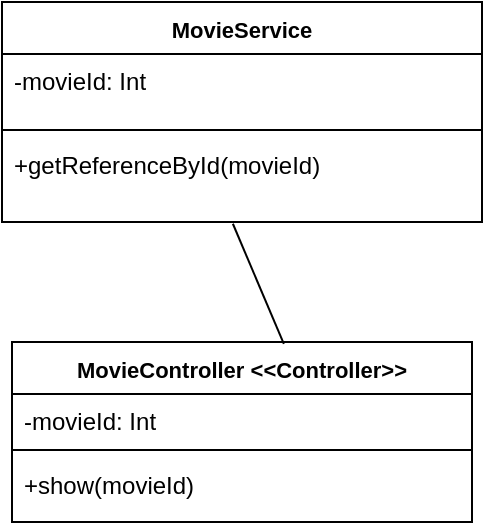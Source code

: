 <mxfile version="24.5.1" type="device">
  <diagram name="Page-1" id="Ep02Hit8g9Pcjg1XaA_C">
    <mxGraphModel dx="353" dy="502" grid="1" gridSize="10" guides="1" tooltips="1" connect="1" arrows="1" fold="1" page="1" pageScale="1" pageWidth="850" pageHeight="1100" math="0" shadow="0">
      <root>
        <mxCell id="0" />
        <mxCell id="1" parent="0" />
        <mxCell id="a75yRk1i3p5zS_TwrqLU-1" value="&lt;font style=&quot;font-size: 11px;&quot;&gt;MovieController&amp;nbsp;&lt;/font&gt;&lt;span style=&quot;font-size: 11px; background-color: initial;&quot;&gt;&amp;lt;&amp;lt;Controller&amp;gt;&amp;gt;&lt;/span&gt;" style="swimlane;fontStyle=1;align=center;verticalAlign=top;childLayout=stackLayout;horizontal=1;startSize=26;horizontalStack=0;resizeParent=1;resizeParentMax=0;resizeLast=0;collapsible=1;marginBottom=0;whiteSpace=wrap;html=1;" vertex="1" parent="1">
          <mxGeometry x="270" y="260" width="230" height="90" as="geometry" />
        </mxCell>
        <mxCell id="a75yRk1i3p5zS_TwrqLU-2" value="-movieId: Int" style="text;strokeColor=none;fillColor=none;align=left;verticalAlign=top;spacingLeft=4;spacingRight=4;overflow=hidden;rotatable=0;points=[[0,0.5],[1,0.5]];portConstraint=eastwest;whiteSpace=wrap;html=1;" vertex="1" parent="a75yRk1i3p5zS_TwrqLU-1">
          <mxGeometry y="26" width="230" height="24" as="geometry" />
        </mxCell>
        <mxCell id="a75yRk1i3p5zS_TwrqLU-3" value="" style="line;strokeWidth=1;fillColor=none;align=left;verticalAlign=middle;spacingTop=-1;spacingLeft=3;spacingRight=3;rotatable=0;labelPosition=right;points=[];portConstraint=eastwest;strokeColor=inherit;" vertex="1" parent="a75yRk1i3p5zS_TwrqLU-1">
          <mxGeometry y="50" width="230" height="8" as="geometry" />
        </mxCell>
        <mxCell id="a75yRk1i3p5zS_TwrqLU-4" value="+show(movieId)" style="text;strokeColor=none;fillColor=none;align=left;verticalAlign=top;spacingLeft=4;spacingRight=4;overflow=hidden;rotatable=0;points=[[0,0.5],[1,0.5]];portConstraint=eastwest;whiteSpace=wrap;html=1;" vertex="1" parent="a75yRk1i3p5zS_TwrqLU-1">
          <mxGeometry y="58" width="230" height="32" as="geometry" />
        </mxCell>
        <mxCell id="a75yRk1i3p5zS_TwrqLU-10" value="&lt;span style=&quot;font-size: 11px;&quot;&gt;MovieService&lt;/span&gt;" style="swimlane;fontStyle=1;align=center;verticalAlign=top;childLayout=stackLayout;horizontal=1;startSize=26;horizontalStack=0;resizeParent=1;resizeParentMax=0;resizeLast=0;collapsible=1;marginBottom=0;whiteSpace=wrap;html=1;" vertex="1" parent="1">
          <mxGeometry x="265" y="90" width="240" height="110" as="geometry" />
        </mxCell>
        <mxCell id="a75yRk1i3p5zS_TwrqLU-11" value="-movieId: Int" style="text;strokeColor=none;fillColor=none;align=left;verticalAlign=top;spacingLeft=4;spacingRight=4;overflow=hidden;rotatable=0;points=[[0,0.5],[1,0.5]];portConstraint=eastwest;whiteSpace=wrap;html=1;" vertex="1" parent="a75yRk1i3p5zS_TwrqLU-10">
          <mxGeometry y="26" width="240" height="34" as="geometry" />
        </mxCell>
        <mxCell id="a75yRk1i3p5zS_TwrqLU-12" value="" style="line;strokeWidth=1;fillColor=none;align=left;verticalAlign=middle;spacingTop=-1;spacingLeft=3;spacingRight=3;rotatable=0;labelPosition=right;points=[];portConstraint=eastwest;strokeColor=inherit;" vertex="1" parent="a75yRk1i3p5zS_TwrqLU-10">
          <mxGeometry y="60" width="240" height="8" as="geometry" />
        </mxCell>
        <mxCell id="a75yRk1i3p5zS_TwrqLU-13" value="+getReferenceById(movieId)" style="text;strokeColor=none;fillColor=none;align=left;verticalAlign=top;spacingLeft=4;spacingRight=4;overflow=hidden;rotatable=0;points=[[0,0.5],[1,0.5]];portConstraint=eastwest;whiteSpace=wrap;html=1;" vertex="1" parent="a75yRk1i3p5zS_TwrqLU-10">
          <mxGeometry y="68" width="240" height="42" as="geometry" />
        </mxCell>
        <mxCell id="a75yRk1i3p5zS_TwrqLU-14" value="" style="endArrow=none;html=1;rounded=0;exitX=0.591;exitY=0.011;exitDx=0;exitDy=0;entryX=0.481;entryY=1.021;entryDx=0;entryDy=0;entryPerimeter=0;exitPerimeter=0;" edge="1" parent="1" source="a75yRk1i3p5zS_TwrqLU-1" target="a75yRk1i3p5zS_TwrqLU-13">
          <mxGeometry width="50" height="50" relative="1" as="geometry">
            <mxPoint x="450" y="240" as="sourcePoint" />
            <mxPoint x="310" y="170" as="targetPoint" />
          </mxGeometry>
        </mxCell>
      </root>
    </mxGraphModel>
  </diagram>
</mxfile>
